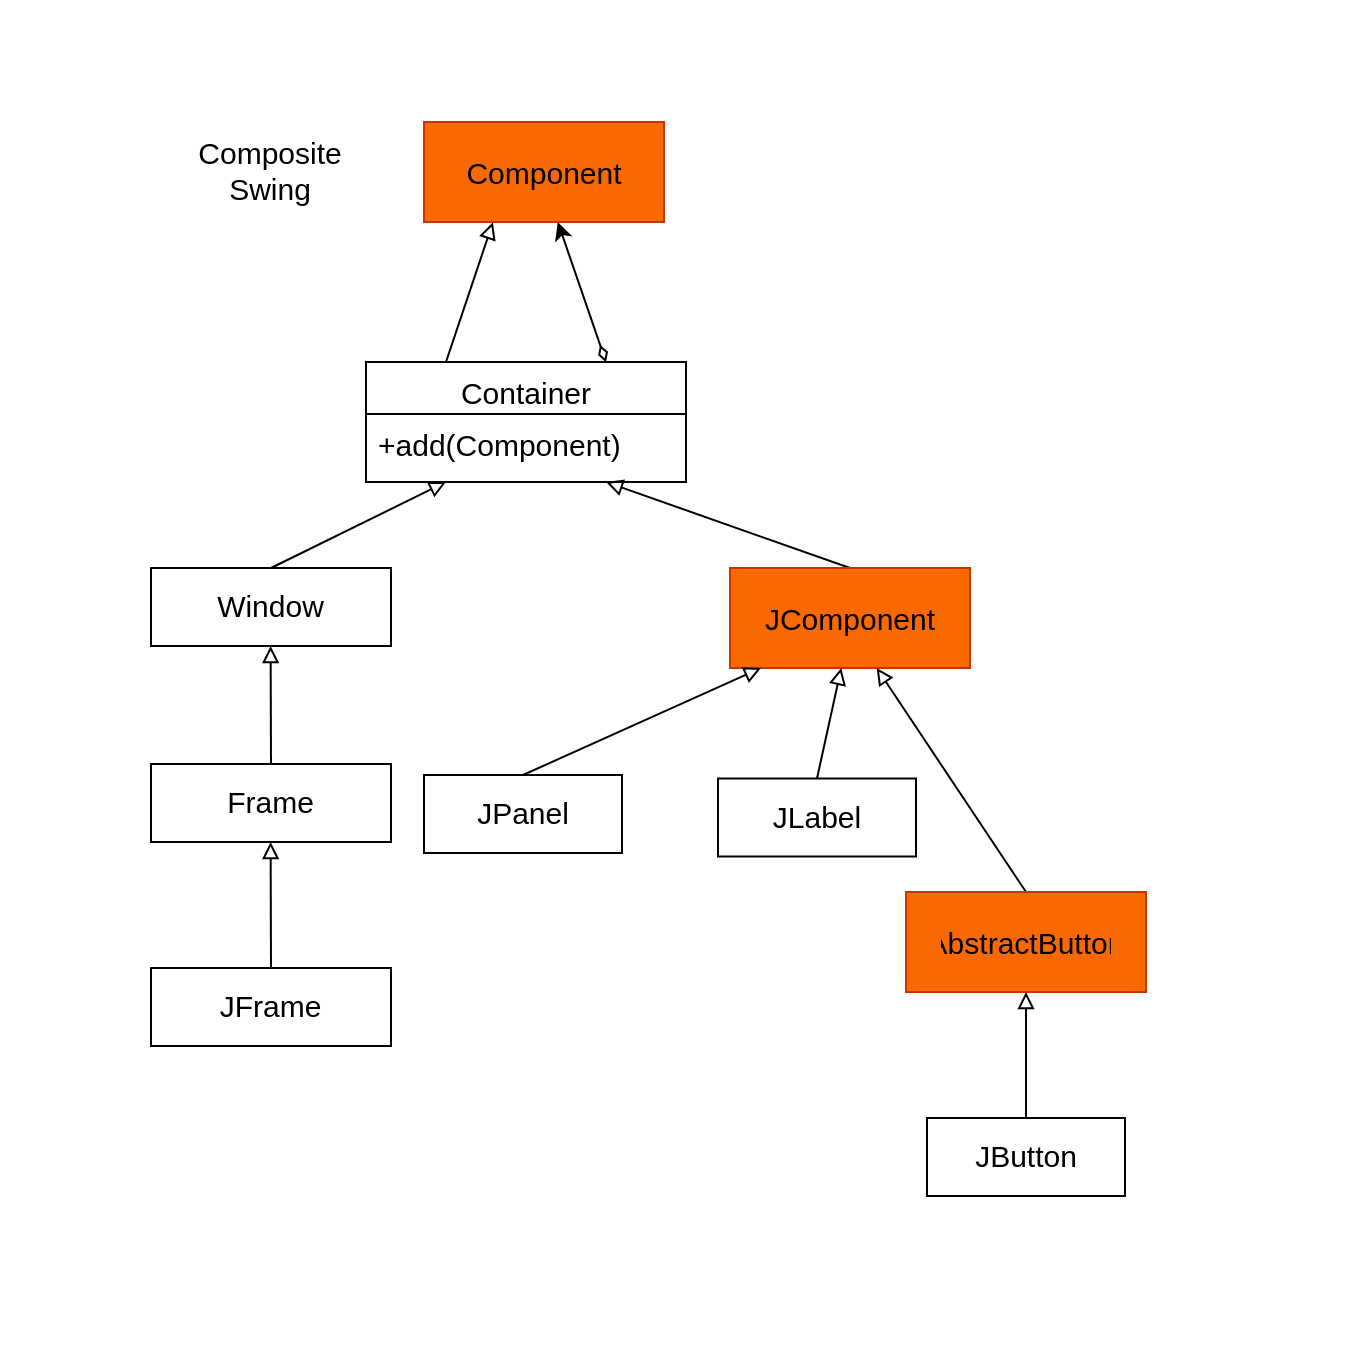 <mxfile>
    <diagram id="TRAuQ2fjBnJJi904Chha" name="Page-1">
        <mxGraphModel dx="1470" dy="900" grid="1" gridSize="10" guides="1" tooltips="1" connect="1" arrows="1" fold="1" page="1" pageScale="1" pageWidth="850" pageHeight="1100" background="#ffffff" math="0" shadow="0">
            <root>
                <mxCell id="0"/>
                <mxCell id="1" parent="0"/>
                <mxCell id="35" style="edgeStyle=none;html=1;exitX=0.25;exitY=0;exitDx=0;exitDy=0;entryX=0.231;entryY=1.004;entryDx=0;entryDy=0;entryPerimeter=0;fontSize=15;fontColor=#000000;strokeColor=#000000;endArrow=block;endFill=0;strokeWidth=1;" parent="1" source="15" target="34" edge="1">
                    <mxGeometry relative="1" as="geometry"/>
                </mxCell>
                <mxCell id="36" style="edgeStyle=none;html=1;exitX=0.75;exitY=0;exitDx=0;exitDy=0;strokeColor=#000000;strokeWidth=1;fontSize=15;fontColor=#000000;endArrow=classic;endFill=1;startArrow=diamondThin;startFill=0;" parent="1" source="15" target="34" edge="1">
                    <mxGeometry relative="1" as="geometry"/>
                </mxCell>
                <mxCell id="15" value="Container" style="swimlane;fontStyle=0;align=center;verticalAlign=top;childLayout=stackLayout;horizontal=1;startSize=26;horizontalStack=0;resizeParent=1;resizeLast=0;collapsible=1;marginBottom=0;rounded=0;shadow=0;strokeWidth=1;strokeColor=#000000;fontSize=15;" parent="1" vertex="1">
                    <mxGeometry x="292" y="280" width="160" height="60" as="geometry">
                        <mxRectangle x="220" y="300" width="170" height="26" as="alternateBounds"/>
                    </mxGeometry>
                </mxCell>
                <mxCell id="16" value="+add(Component)" style="text;align=left;verticalAlign=top;spacingLeft=4;spacingRight=4;overflow=hidden;rotatable=0;points=[[0,0.5],[1,0.5]];portConstraint=eastwest;fontColor=#000000;fontSize=15;" parent="15" vertex="1">
                    <mxGeometry y="26" width="160" height="26" as="geometry"/>
                </mxCell>
                <mxCell id="4" value="Composite &#10;Swing" style="text;align=center;verticalAlign=top;spacingLeft=4;spacingRight=4;overflow=hidden;rotatable=0;points=[[0,0.5],[1,0.5]];portConstraint=eastwest;rounded=0;shadow=0;html=0;fontSize=15;fontColor=#000000;" parent="1" vertex="1">
                    <mxGeometry x="196.5" y="160" width="95" height="40" as="geometry"/>
                </mxCell>
                <mxCell id="33" value="" style="rounded=0;whiteSpace=wrap;html=1;fillColor=#fa6800;fontColor=#000000;strokeColor=#C73500;" parent="1" vertex="1">
                    <mxGeometry x="321" y="160" width="120" height="50" as="geometry"/>
                </mxCell>
                <mxCell id="34" value="Component" style="text;align=center;verticalAlign=top;spacingLeft=4;spacingRight=4;overflow=hidden;rotatable=0;points=[[0,0.5],[1,0.5]];portConstraint=eastwest;rounded=0;shadow=0;html=0;fontSize=15;" parent="1" vertex="1">
                    <mxGeometry x="333.5" y="170" width="95" height="40" as="geometry"/>
                </mxCell>
                <mxCell id="47" style="edgeStyle=none;html=1;exitX=0.5;exitY=0;exitDx=0;exitDy=0;entryX=0.25;entryY=1;entryDx=0;entryDy=0;strokeColor=#000000;strokeWidth=1;fontSize=15;fontColor=#000000;startArrow=none;startFill=0;endArrow=block;endFill=0;" parent="1" source="37" target="15" edge="1">
                    <mxGeometry relative="1" as="geometry"/>
                </mxCell>
                <mxCell id="37" value="" style="rounded=0;whiteSpace=wrap;html=1;fillColor=none;strokeColor=#000000;" parent="1" vertex="1">
                    <mxGeometry x="184.5" y="383" width="120" height="39" as="geometry"/>
                </mxCell>
                <mxCell id="38" value="Window&#10;" style="text;align=center;verticalAlign=top;spacingLeft=4;spacingRight=4;overflow=hidden;rotatable=0;points=[[0,0.5],[1,0.5]];portConstraint=eastwest;rounded=0;shadow=0;html=0;fontSize=15;fontColor=#000000;" parent="1" vertex="1">
                    <mxGeometry x="197" y="386.5" width="94.5" height="35.5" as="geometry"/>
                </mxCell>
                <mxCell id="49" style="edgeStyle=none;html=1;exitX=0.5;exitY=0;exitDx=0;exitDy=0;strokeColor=#000000;strokeWidth=1;fontSize=15;fontColor=#000000;startArrow=none;startFill=0;endArrow=block;endFill=0;" parent="1" source="39" target="38" edge="1">
                    <mxGeometry relative="1" as="geometry"/>
                </mxCell>
                <mxCell id="39" value="" style="rounded=0;whiteSpace=wrap;html=1;fillColor=none;strokeColor=#000000;" parent="1" vertex="1">
                    <mxGeometry x="184.5" y="481" width="120" height="39" as="geometry"/>
                </mxCell>
                <mxCell id="40" value="Frame" style="text;align=center;verticalAlign=top;spacingLeft=4;spacingRight=4;overflow=hidden;rotatable=0;points=[[0,0.5],[1,0.5]];portConstraint=eastwest;rounded=0;shadow=0;html=0;fontSize=15;fontColor=#000000;" parent="1" vertex="1">
                    <mxGeometry x="197" y="484.5" width="94.5" height="35.5" as="geometry"/>
                </mxCell>
                <mxCell id="50" style="edgeStyle=none;html=1;exitX=0.5;exitY=0;exitDx=0;exitDy=0;strokeColor=#000000;strokeWidth=1;fontSize=15;fontColor=#000000;startArrow=none;startFill=0;endArrow=block;endFill=0;" parent="1" source="41" target="40" edge="1">
                    <mxGeometry relative="1" as="geometry"/>
                </mxCell>
                <mxCell id="41" value="" style="rounded=0;whiteSpace=wrap;html=1;fillColor=none;strokeColor=#000000;" parent="1" vertex="1">
                    <mxGeometry x="184.5" y="583" width="120" height="39" as="geometry"/>
                </mxCell>
                <mxCell id="42" value="JFrame" style="text;align=center;verticalAlign=top;spacingLeft=4;spacingRight=4;overflow=hidden;rotatable=0;points=[[0,0.5],[1,0.5]];portConstraint=eastwest;rounded=0;shadow=0;html=0;fontSize=15;fontColor=#000000;" parent="1" vertex="1">
                    <mxGeometry x="197" y="586.5" width="94.5" height="35.5" as="geometry"/>
                </mxCell>
                <mxCell id="51" style="edgeStyle=none;html=1;exitX=0.5;exitY=0;exitDx=0;exitDy=0;entryX=0.75;entryY=1;entryDx=0;entryDy=0;strokeColor=#000000;strokeWidth=1;fontSize=15;fontColor=#000000;startArrow=none;startFill=0;endArrow=block;endFill=0;" parent="1" source="43" target="15" edge="1">
                    <mxGeometry relative="1" as="geometry"/>
                </mxCell>
                <mxCell id="43" value="" style="rounded=0;whiteSpace=wrap;html=1;fillColor=#fa6800;fontColor=#000000;strokeColor=#C73500;" parent="1" vertex="1">
                    <mxGeometry x="474" y="383" width="120" height="50" as="geometry"/>
                </mxCell>
                <mxCell id="44" value="JComponent" style="text;align=center;verticalAlign=top;spacingLeft=4;spacingRight=4;overflow=hidden;rotatable=0;points=[[0,0.5],[1,0.5]];portConstraint=eastwest;rounded=0;shadow=0;html=0;fontSize=15;" parent="1" vertex="1">
                    <mxGeometry x="486.5" y="393" width="95" height="40" as="geometry"/>
                </mxCell>
                <mxCell id="52" style="edgeStyle=none;html=1;exitX=0.5;exitY=0;exitDx=0;exitDy=0;strokeColor=#000000;strokeWidth=1;fontSize=15;fontColor=#000000;startArrow=none;startFill=0;endArrow=block;endFill=0;" parent="1" source="45" target="44" edge="1">
                    <mxGeometry relative="1" as="geometry"/>
                </mxCell>
                <mxCell id="45" value="" style="rounded=0;whiteSpace=wrap;html=1;fillColor=#fa6800;fontColor=#000000;strokeColor=#C73500;" parent="1" vertex="1">
                    <mxGeometry x="562" y="545" width="120" height="50" as="geometry"/>
                </mxCell>
                <mxCell id="46" value="AbstractButton&#10;" style="text;align=center;verticalAlign=top;spacingLeft=4;spacingRight=4;overflow=hidden;rotatable=0;points=[[0,0.5],[1,0.5]];portConstraint=eastwest;rounded=0;shadow=0;html=0;fontSize=15;" parent="1" vertex="1">
                    <mxGeometry x="574.5" y="555" width="95" height="40" as="geometry"/>
                </mxCell>
                <mxCell id="59" style="edgeStyle=none;html=1;exitX=0.5;exitY=0;exitDx=0;exitDy=0;strokeColor=#000000;strokeWidth=1;fontSize=15;fontColor=#000000;startArrow=none;startFill=0;endArrow=block;endFill=0;" parent="1" source="53" target="44" edge="1">
                    <mxGeometry relative="1" as="geometry"/>
                </mxCell>
                <mxCell id="53" value="" style="rounded=0;whiteSpace=wrap;html=1;fillColor=none;strokeColor=#000000;" parent="1" vertex="1">
                    <mxGeometry x="321" y="486.5" width="99" height="39" as="geometry"/>
                </mxCell>
                <mxCell id="54" value="JPanel" style="text;align=center;verticalAlign=top;spacingLeft=4;spacingRight=4;overflow=hidden;rotatable=0;points=[[0,0.5],[1,0.5]];portConstraint=eastwest;rounded=0;shadow=0;html=0;fontSize=15;fontColor=#000000;" parent="1" vertex="1">
                    <mxGeometry x="323.25" y="490" width="94.5" height="35.5" as="geometry"/>
                </mxCell>
                <mxCell id="60" style="edgeStyle=none;html=1;exitX=0.5;exitY=0;exitDx=0;exitDy=0;strokeColor=#000000;strokeWidth=1;fontSize=15;fontColor=#000000;startArrow=none;startFill=0;endArrow=block;endFill=0;" parent="1" source="55" target="44" edge="1">
                    <mxGeometry relative="1" as="geometry"/>
                </mxCell>
                <mxCell id="55" value="" style="rounded=0;whiteSpace=wrap;html=1;fillColor=none;strokeColor=#000000;" parent="1" vertex="1">
                    <mxGeometry x="468" y="488.25" width="99" height="39" as="geometry"/>
                </mxCell>
                <mxCell id="56" value="JLabel" style="text;align=center;verticalAlign=top;spacingLeft=4;spacingRight=4;overflow=hidden;rotatable=0;points=[[0,0.5],[1,0.5]];portConstraint=eastwest;rounded=0;shadow=0;html=0;fontSize=15;fontColor=#000000;" parent="1" vertex="1">
                    <mxGeometry x="470.25" y="491.75" width="94.5" height="35.5" as="geometry"/>
                </mxCell>
                <mxCell id="61" style="edgeStyle=none;html=1;exitX=0.5;exitY=0;exitDx=0;exitDy=0;strokeColor=#000000;strokeWidth=1;fontSize=15;fontColor=#000000;startArrow=none;startFill=0;endArrow=block;endFill=0;entryX=0.5;entryY=1;entryDx=0;entryDy=0;" parent="1" source="57" target="45" edge="1">
                    <mxGeometry relative="1" as="geometry"/>
                </mxCell>
                <mxCell id="57" value="" style="rounded=0;whiteSpace=wrap;html=1;fillColor=none;strokeColor=#000000;" parent="1" vertex="1">
                    <mxGeometry x="572.5" y="658" width="99" height="39" as="geometry"/>
                </mxCell>
                <mxCell id="58" value="JButton&#10;" style="text;align=center;verticalAlign=top;spacingLeft=4;spacingRight=4;overflow=hidden;rotatable=0;points=[[0,0.5],[1,0.5]];portConstraint=eastwest;rounded=0;shadow=0;html=0;fontSize=15;fontColor=#000000;" parent="1" vertex="1">
                    <mxGeometry x="574.75" y="661.5" width="94.5" height="35.5" as="geometry"/>
                </mxCell>
                <mxCell id="62" value="" style="whiteSpace=wrap;html=1;aspect=fixed;fillColor=none;strokeColor=#FFFFFF;" vertex="1" parent="1">
                    <mxGeometry x="110" y="100" width="680" height="680" as="geometry"/>
                </mxCell>
            </root>
        </mxGraphModel>
    </diagram>
</mxfile>